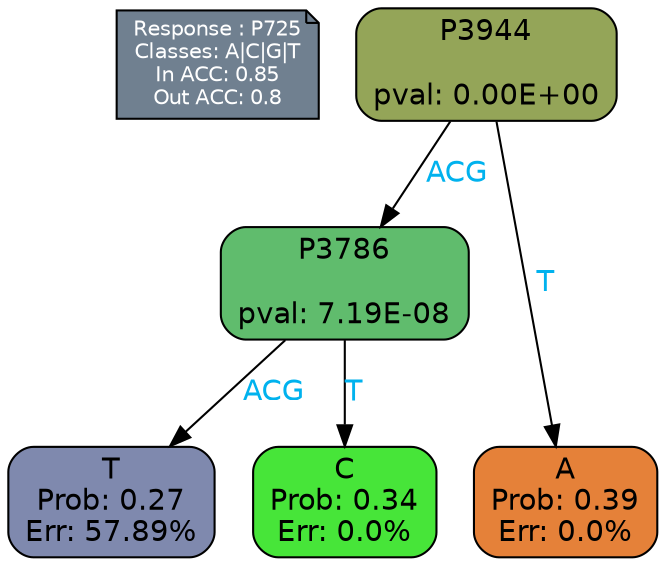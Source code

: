 digraph Tree {
node [shape=box, style="filled, rounded", color="black", fontname=helvetica] ;
graph [ranksep=equally, splines=polylines, bgcolor=transparent, dpi=600] ;
edge [fontname=helvetica] ;
LEGEND [label="Response : P725
Classes: A|C|G|T
In ACC: 0.85
Out ACC: 0.8
",shape=note,align=left,style=filled,fillcolor="slategray",fontcolor="white",fontsize=10];1 [label="P3944

pval: 0.00E+00", fillcolor="#94a558"] ;
2 [label="P3786

pval: 7.19E-08", fillcolor="#60bc6d"] ;
3 [label="T
Prob: 0.27
Err: 57.89%", fillcolor="#7f89ae"] ;
4 [label="C
Prob: 0.34
Err: 0.0%", fillcolor="#47e539"] ;
5 [label="A
Prob: 0.39
Err: 0.0%", fillcolor="#e58139"] ;
1 -> 2 [label="ACG",fontcolor=deepskyblue2] ;
1 -> 5 [label="T",fontcolor=deepskyblue2] ;
2 -> 3 [label="ACG",fontcolor=deepskyblue2] ;
2 -> 4 [label="T",fontcolor=deepskyblue2] ;
{rank = same; 3;4;5;}{rank = same; LEGEND;1;}}